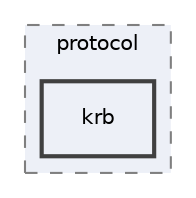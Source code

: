 digraph "/Users/jlu/zeek/src/analyzer/protocol/krb"
{
 // LATEX_PDF_SIZE
  edge [fontname="Helvetica",fontsize="10",labelfontname="Helvetica",labelfontsize="10"];
  node [fontname="Helvetica",fontsize="10",shape=record];
  compound=true
  subgraph clusterdir_5b88579d87e8de5dcee2ef4958d0594c {
    graph [ bgcolor="#edf0f7", pencolor="grey50", style="filled,dashed,", label="protocol", fontname="Helvetica", fontsize="10", URL="dir_5b88579d87e8de5dcee2ef4958d0594c.html"]
  dir_b728751e757477689a9a33f318f88f40 [shape=box, label="krb", style="filled,bold,", fillcolor="#edf0f7", color="grey25", URL="dir_b728751e757477689a9a33f318f88f40.html"];
  }
}
